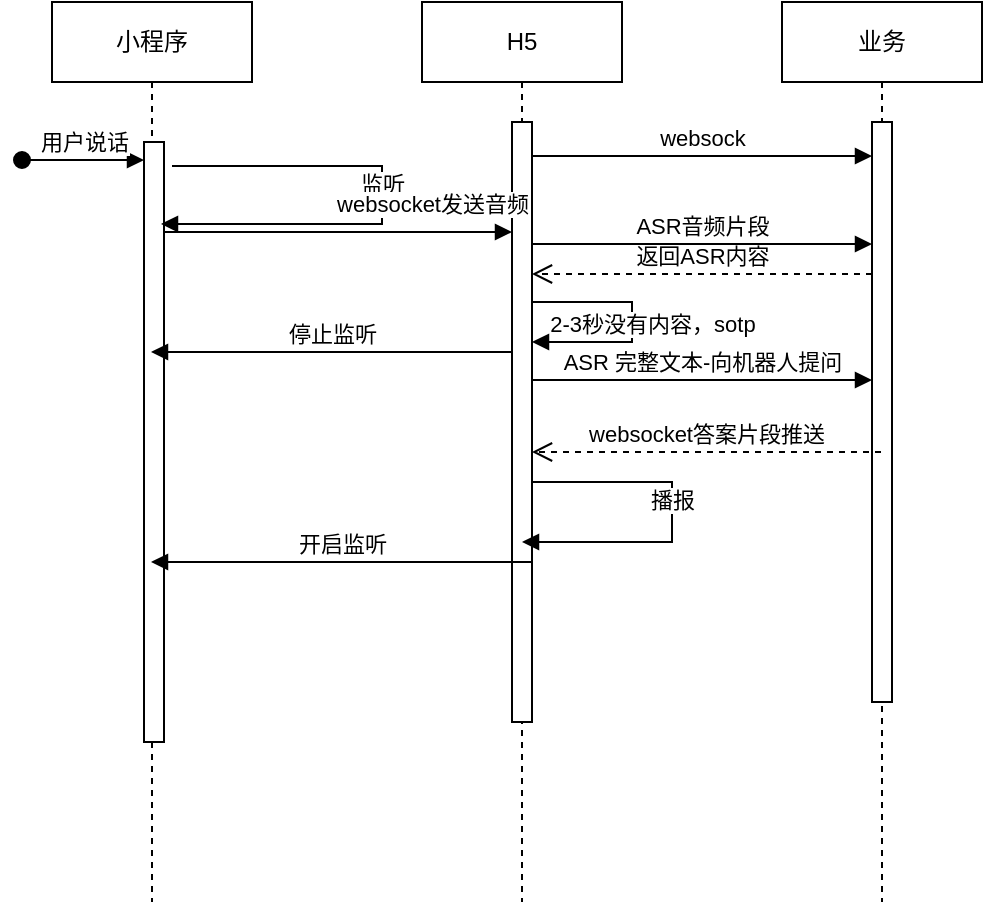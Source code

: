 <mxfile version="25.0.1">
  <diagram name="Page-1" id="2YBvvXClWsGukQMizWep">
    <mxGraphModel dx="1050" dy="562" grid="1" gridSize="10" guides="1" tooltips="1" connect="1" arrows="1" fold="1" page="1" pageScale="1" pageWidth="850" pageHeight="1100" math="0" shadow="0">
      <root>
        <mxCell id="0" />
        <mxCell id="1" parent="0" />
        <mxCell id="aM9ryv3xv72pqoxQDRHE-1" value="小程序" style="shape=umlLifeline;perimeter=lifelinePerimeter;whiteSpace=wrap;html=1;container=0;dropTarget=0;collapsible=0;recursiveResize=0;outlineConnect=0;portConstraint=eastwest;newEdgeStyle={&quot;edgeStyle&quot;:&quot;elbowEdgeStyle&quot;,&quot;elbow&quot;:&quot;vertical&quot;,&quot;curved&quot;:0,&quot;rounded&quot;:0};" parent="1" vertex="1">
          <mxGeometry x="110" y="40" width="100" height="450" as="geometry" />
        </mxCell>
        <mxCell id="aM9ryv3xv72pqoxQDRHE-2" value="" style="html=1;points=[];perimeter=orthogonalPerimeter;outlineConnect=0;targetShapes=umlLifeline;portConstraint=eastwest;newEdgeStyle={&quot;edgeStyle&quot;:&quot;elbowEdgeStyle&quot;,&quot;elbow&quot;:&quot;vertical&quot;,&quot;curved&quot;:0,&quot;rounded&quot;:0};" parent="aM9ryv3xv72pqoxQDRHE-1" vertex="1">
          <mxGeometry x="46" y="70" width="10" height="300" as="geometry" />
        </mxCell>
        <mxCell id="aM9ryv3xv72pqoxQDRHE-3" value="用户说话" style="html=1;verticalAlign=bottom;startArrow=oval;endArrow=block;startSize=8;edgeStyle=elbowEdgeStyle;elbow=vertical;curved=0;rounded=0;" parent="aM9ryv3xv72pqoxQDRHE-1" edge="1">
          <mxGeometry relative="1" as="geometry">
            <mxPoint x="-15" y="79" as="sourcePoint" />
            <mxPoint x="46" y="79" as="targetPoint" />
          </mxGeometry>
        </mxCell>
        <mxCell id="aM9ryv3xv72pqoxQDRHE-5" value="H5" style="shape=umlLifeline;perimeter=lifelinePerimeter;whiteSpace=wrap;html=1;container=0;dropTarget=0;collapsible=0;recursiveResize=0;outlineConnect=0;portConstraint=eastwest;newEdgeStyle={&quot;edgeStyle&quot;:&quot;elbowEdgeStyle&quot;,&quot;elbow&quot;:&quot;vertical&quot;,&quot;curved&quot;:0,&quot;rounded&quot;:0};" parent="1" vertex="1">
          <mxGeometry x="295" y="40" width="100" height="450" as="geometry" />
        </mxCell>
        <mxCell id="aM9ryv3xv72pqoxQDRHE-6" value="" style="html=1;points=[];perimeter=orthogonalPerimeter;outlineConnect=0;targetShapes=umlLifeline;portConstraint=eastwest;newEdgeStyle={&quot;edgeStyle&quot;:&quot;elbowEdgeStyle&quot;,&quot;elbow&quot;:&quot;vertical&quot;,&quot;curved&quot;:0,&quot;rounded&quot;:0};" parent="aM9ryv3xv72pqoxQDRHE-5" vertex="1">
          <mxGeometry x="45" y="60" width="10" height="300" as="geometry" />
        </mxCell>
        <mxCell id="bPgkmNkVLqaCaRoHGpIg-1" value="业务" style="shape=umlLifeline;perimeter=lifelinePerimeter;whiteSpace=wrap;html=1;container=0;dropTarget=0;collapsible=0;recursiveResize=0;outlineConnect=0;portConstraint=eastwest;newEdgeStyle={&quot;edgeStyle&quot;:&quot;elbowEdgeStyle&quot;,&quot;elbow&quot;:&quot;vertical&quot;,&quot;curved&quot;:0,&quot;rounded&quot;:0};" vertex="1" parent="1">
          <mxGeometry x="475" y="40" width="100" height="450" as="geometry" />
        </mxCell>
        <mxCell id="bPgkmNkVLqaCaRoHGpIg-2" value="" style="html=1;points=[];perimeter=orthogonalPerimeter;outlineConnect=0;targetShapes=umlLifeline;portConstraint=eastwest;newEdgeStyle={&quot;edgeStyle&quot;:&quot;elbowEdgeStyle&quot;,&quot;elbow&quot;:&quot;vertical&quot;,&quot;curved&quot;:0,&quot;rounded&quot;:0};" vertex="1" parent="bPgkmNkVLqaCaRoHGpIg-1">
          <mxGeometry x="45" y="60" width="10" height="290" as="geometry" />
        </mxCell>
        <mxCell id="aM9ryv3xv72pqoxQDRHE-7" value="监听" style="html=1;verticalAlign=bottom;endArrow=block;edgeStyle=elbowEdgeStyle;elbow=horizontal;curved=0;rounded=0;" parent="1" edge="1">
          <mxGeometry relative="1" as="geometry">
            <mxPoint x="170" y="122" as="sourcePoint" />
            <Array as="points">
              <mxPoint x="275" y="151" />
            </Array>
            <mxPoint x="164.5" y="151" as="targetPoint" />
            <mxPoint as="offset" />
          </mxGeometry>
        </mxCell>
        <mxCell id="bPgkmNkVLqaCaRoHGpIg-3" value="websock" style="html=1;verticalAlign=bottom;endArrow=block;curved=0;rounded=0;" edge="1" parent="1" source="aM9ryv3xv72pqoxQDRHE-6">
          <mxGeometry width="80" relative="1" as="geometry">
            <mxPoint x="166" y="117" as="sourcePoint" />
            <mxPoint x="520" y="117" as="targetPoint" />
          </mxGeometry>
        </mxCell>
        <mxCell id="bPgkmNkVLqaCaRoHGpIg-4" value="websocket发送音频" style="html=1;verticalAlign=bottom;endArrow=block;curved=0;rounded=0;" edge="1" parent="1">
          <mxGeometry x="0.54" y="5" width="80" relative="1" as="geometry">
            <mxPoint x="166" y="155" as="sourcePoint" />
            <mxPoint x="340" y="155" as="targetPoint" />
            <mxPoint as="offset" />
          </mxGeometry>
        </mxCell>
        <mxCell id="bPgkmNkVLqaCaRoHGpIg-5" value="返回ASR内容" style="html=1;verticalAlign=bottom;endArrow=open;dashed=1;endSize=8;curved=0;rounded=0;" edge="1" parent="1" target="aM9ryv3xv72pqoxQDRHE-6">
          <mxGeometry relative="1" as="geometry">
            <mxPoint x="520" y="176" as="sourcePoint" />
            <mxPoint x="360" y="180" as="targetPoint" />
            <mxPoint as="offset" />
          </mxGeometry>
        </mxCell>
        <mxCell id="bPgkmNkVLqaCaRoHGpIg-7" value="ASR 完整文本-向机器人提问" style="html=1;verticalAlign=bottom;endArrow=block;curved=0;rounded=0;" edge="1" parent="1">
          <mxGeometry x="-0.001" width="80" relative="1" as="geometry">
            <mxPoint x="350" y="229" as="sourcePoint" />
            <mxPoint x="520" y="229" as="targetPoint" />
            <mxPoint as="offset" />
          </mxGeometry>
        </mxCell>
        <mxCell id="bPgkmNkVLqaCaRoHGpIg-8" value="websocket答案片段推送" style="html=1;verticalAlign=bottom;endArrow=open;dashed=1;endSize=8;curved=0;rounded=0;" edge="1" parent="1" source="bPgkmNkVLqaCaRoHGpIg-1">
          <mxGeometry relative="1" as="geometry">
            <mxPoint x="460" y="290" as="sourcePoint" />
            <mxPoint x="350" y="265" as="targetPoint" />
          </mxGeometry>
        </mxCell>
        <mxCell id="bPgkmNkVLqaCaRoHGpIg-9" value="ASR音频片段" style="html=1;verticalAlign=bottom;endArrow=block;curved=0;rounded=0;" edge="1" parent="1">
          <mxGeometry width="80" relative="1" as="geometry">
            <mxPoint x="350" y="161" as="sourcePoint" />
            <mxPoint x="520" y="161" as="targetPoint" />
            <mxPoint as="offset" />
          </mxGeometry>
        </mxCell>
        <mxCell id="bPgkmNkVLqaCaRoHGpIg-6" value="2-3秒没有内容，sotp" style="html=1;verticalAlign=bottom;endArrow=block;curved=0;rounded=0;" edge="1" parent="1">
          <mxGeometry x="0.167" y="-10" width="80" relative="1" as="geometry">
            <mxPoint x="350" y="190" as="sourcePoint" />
            <mxPoint x="350" y="210" as="targetPoint" />
            <Array as="points">
              <mxPoint x="400" y="190" />
              <mxPoint x="400" y="210" />
            </Array>
            <mxPoint x="10" y="10" as="offset" />
          </mxGeometry>
        </mxCell>
        <mxCell id="bPgkmNkVLqaCaRoHGpIg-10" value="停止监听" style="html=1;verticalAlign=bottom;endArrow=block;curved=0;rounded=0;" edge="1" parent="1">
          <mxGeometry width="80" relative="1" as="geometry">
            <mxPoint x="340" y="215" as="sourcePoint" />
            <mxPoint x="159.5" y="215" as="targetPoint" />
          </mxGeometry>
        </mxCell>
        <mxCell id="bPgkmNkVLqaCaRoHGpIg-11" value="播报" style="html=1;verticalAlign=bottom;endArrow=block;curved=0;rounded=0;" edge="1" parent="1" target="aM9ryv3xv72pqoxQDRHE-5">
          <mxGeometry width="80" relative="1" as="geometry">
            <mxPoint x="350" y="280" as="sourcePoint" />
            <mxPoint x="410" y="330" as="targetPoint" />
            <Array as="points">
              <mxPoint x="420" y="280" />
              <mxPoint x="420" y="310" />
            </Array>
          </mxGeometry>
        </mxCell>
        <mxCell id="bPgkmNkVLqaCaRoHGpIg-12" value="开启监听" style="html=1;verticalAlign=bottom;endArrow=block;curved=0;rounded=0;" edge="1" parent="1">
          <mxGeometry width="80" relative="1" as="geometry">
            <mxPoint x="350" y="320" as="sourcePoint" />
            <mxPoint x="159.5" y="320" as="targetPoint" />
          </mxGeometry>
        </mxCell>
      </root>
    </mxGraphModel>
  </diagram>
</mxfile>
